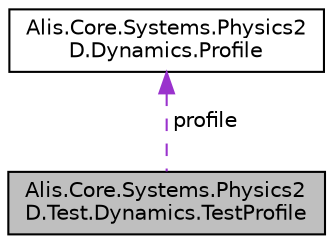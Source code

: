digraph "Alis.Core.Systems.Physics2D.Test.Dynamics.TestProfile"
{
 // LATEX_PDF_SIZE
  edge [fontname="Helvetica",fontsize="10",labelfontname="Helvetica",labelfontsize="10"];
  node [fontname="Helvetica",fontsize="10",shape=record];
  Node1 [label="Alis.Core.Systems.Physics2\lD.Test.Dynamics.TestProfile",height=0.2,width=0.4,color="black", fillcolor="grey75", style="filled", fontcolor="black",tooltip="The test profile class"];
  Node2 -> Node1 [dir="back",color="darkorchid3",fontsize="10",style="dashed",label=" profile" ,fontname="Helvetica"];
  Node2 [label="Alis.Core.Systems.Physics2\lD.Dynamics.Profile",height=0.2,width=0.4,color="black", fillcolor="white", style="filled",URL="$struct_alis_1_1_core_1_1_systems_1_1_physics2_d_1_1_dynamics_1_1_profile.html",tooltip="The profile"];
}

